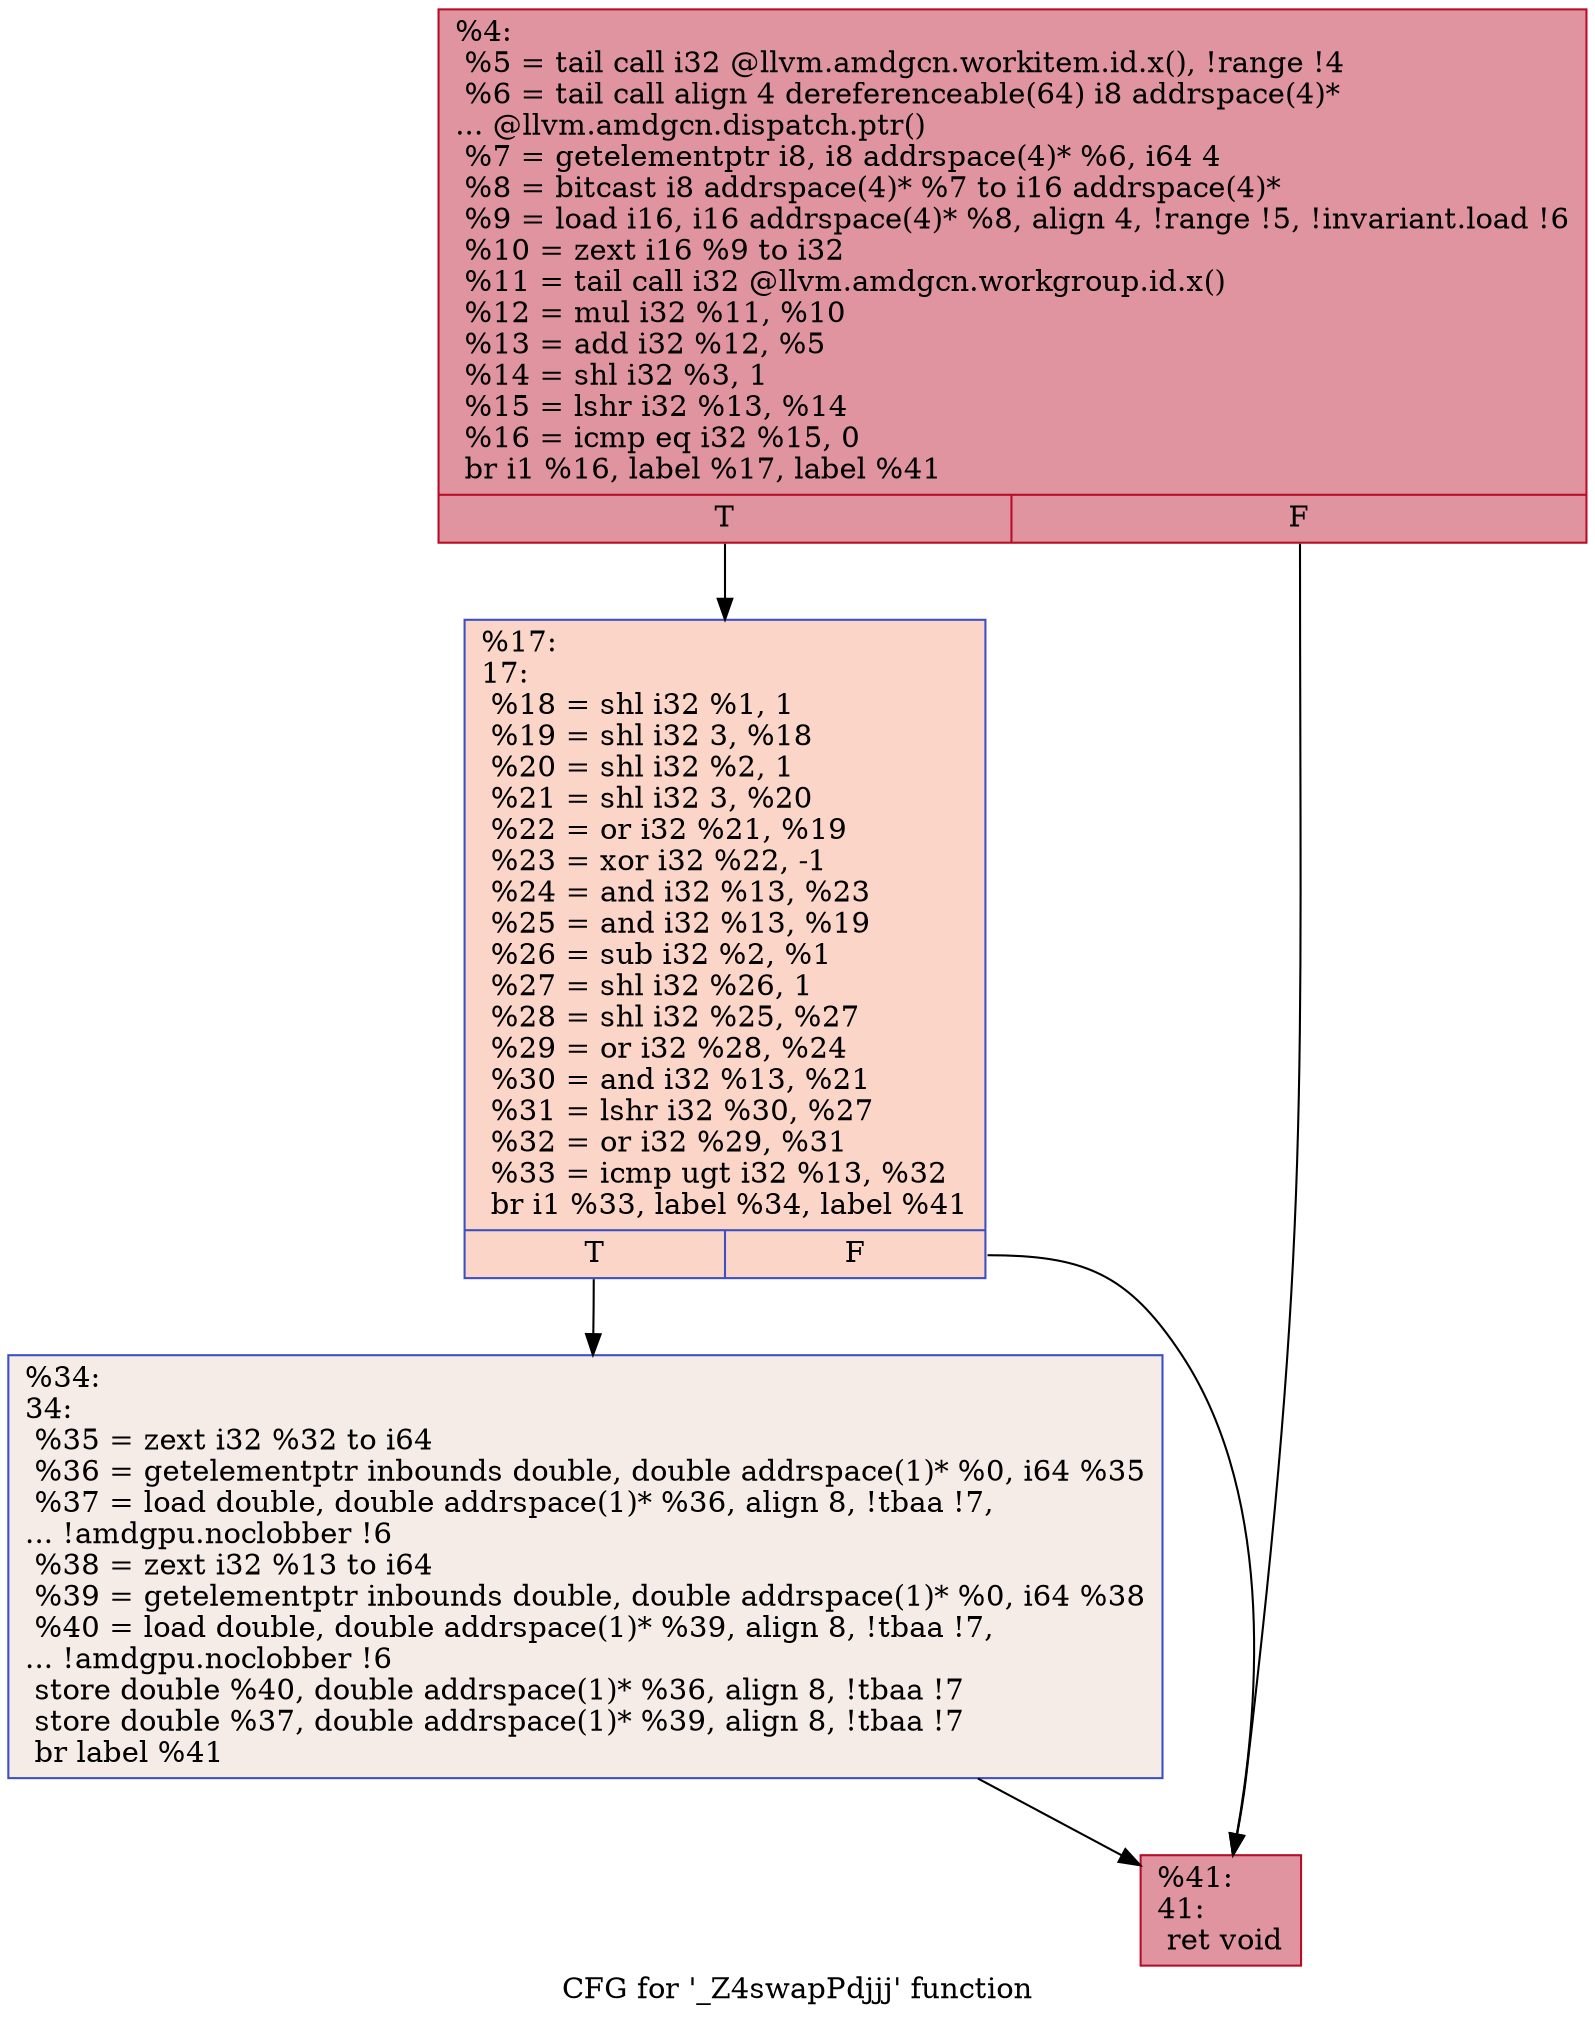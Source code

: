 digraph "CFG for '_Z4swapPdjjj' function" {
	label="CFG for '_Z4swapPdjjj' function";

	Node0x523b210 [shape=record,color="#b70d28ff", style=filled, fillcolor="#b70d2870",label="{%4:\l  %5 = tail call i32 @llvm.amdgcn.workitem.id.x(), !range !4\l  %6 = tail call align 4 dereferenceable(64) i8 addrspace(4)*\l... @llvm.amdgcn.dispatch.ptr()\l  %7 = getelementptr i8, i8 addrspace(4)* %6, i64 4\l  %8 = bitcast i8 addrspace(4)* %7 to i16 addrspace(4)*\l  %9 = load i16, i16 addrspace(4)* %8, align 4, !range !5, !invariant.load !6\l  %10 = zext i16 %9 to i32\l  %11 = tail call i32 @llvm.amdgcn.workgroup.id.x()\l  %12 = mul i32 %11, %10\l  %13 = add i32 %12, %5\l  %14 = shl i32 %3, 1\l  %15 = lshr i32 %13, %14\l  %16 = icmp eq i32 %15, 0\l  br i1 %16, label %17, label %41\l|{<s0>T|<s1>F}}"];
	Node0x523b210:s0 -> Node0x523c920;
	Node0x523b210:s1 -> Node0x523d350;
	Node0x523c920 [shape=record,color="#3d50c3ff", style=filled, fillcolor="#f5a08170",label="{%17:\l17:                                               \l  %18 = shl i32 %1, 1\l  %19 = shl i32 3, %18\l  %20 = shl i32 %2, 1\l  %21 = shl i32 3, %20\l  %22 = or i32 %21, %19\l  %23 = xor i32 %22, -1\l  %24 = and i32 %13, %23\l  %25 = and i32 %13, %19\l  %26 = sub i32 %2, %1\l  %27 = shl i32 %26, 1\l  %28 = shl i32 %25, %27\l  %29 = or i32 %28, %24\l  %30 = and i32 %13, %21\l  %31 = lshr i32 %30, %27\l  %32 = or i32 %29, %31\l  %33 = icmp ugt i32 %13, %32\l  br i1 %33, label %34, label %41\l|{<s0>T|<s1>F}}"];
	Node0x523c920:s0 -> Node0x523d2d0;
	Node0x523c920:s1 -> Node0x523d350;
	Node0x523d2d0 [shape=record,color="#3d50c3ff", style=filled, fillcolor="#ead5c970",label="{%34:\l34:                                               \l  %35 = zext i32 %32 to i64\l  %36 = getelementptr inbounds double, double addrspace(1)* %0, i64 %35\l  %37 = load double, double addrspace(1)* %36, align 8, !tbaa !7,\l... !amdgpu.noclobber !6\l  %38 = zext i32 %13 to i64\l  %39 = getelementptr inbounds double, double addrspace(1)* %0, i64 %38\l  %40 = load double, double addrspace(1)* %39, align 8, !tbaa !7,\l... !amdgpu.noclobber !6\l  store double %40, double addrspace(1)* %36, align 8, !tbaa !7\l  store double %37, double addrspace(1)* %39, align 8, !tbaa !7\l  br label %41\l}"];
	Node0x523d2d0 -> Node0x523d350;
	Node0x523d350 [shape=record,color="#b70d28ff", style=filled, fillcolor="#b70d2870",label="{%41:\l41:                                               \l  ret void\l}"];
}
